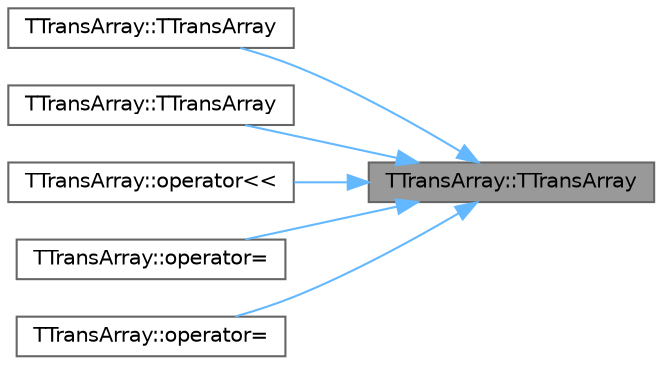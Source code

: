 digraph "TTransArray::TTransArray"
{
 // INTERACTIVE_SVG=YES
 // LATEX_PDF_SIZE
  bgcolor="transparent";
  edge [fontname=Helvetica,fontsize=10,labelfontname=Helvetica,labelfontsize=10];
  node [fontname=Helvetica,fontsize=10,shape=box,height=0.2,width=0.4];
  rankdir="RL";
  Node1 [id="Node000001",label="TTransArray::TTransArray",height=0.2,width=0.4,color="gray40", fillcolor="grey60", style="filled", fontcolor="black",tooltip=" "];
  Node1 -> Node2 [id="edge1_Node000001_Node000002",dir="back",color="steelblue1",style="solid",tooltip=" "];
  Node2 [id="Node000002",label="TTransArray::TTransArray",height=0.2,width=0.4,color="grey40", fillcolor="white", style="filled",URL="$df/d41/classTTransArray.html#a6d20b69d2366fb721ac797f53027cda7",tooltip=" "];
  Node1 -> Node3 [id="edge2_Node000001_Node000003",dir="back",color="steelblue1",style="solid",tooltip=" "];
  Node3 [id="Node000003",label="TTransArray::TTransArray",height=0.2,width=0.4,color="grey40", fillcolor="white", style="filled",URL="$df/d41/classTTransArray.html#a5327f4e4a07cc2134a9f0a14b617c329",tooltip=" "];
  Node1 -> Node4 [id="edge3_Node000001_Node000004",dir="back",color="steelblue1",style="solid",tooltip=" "];
  Node4 [id="Node000004",label="TTransArray::operator\<\<",height=0.2,width=0.4,color="grey40", fillcolor="white", style="filled",URL="$df/d41/classTTransArray.html#afa562b27945b58cba8efa6a41cb29f55",tooltip=" "];
  Node1 -> Node5 [id="edge4_Node000001_Node000005",dir="back",color="steelblue1",style="solid",tooltip=" "];
  Node5 [id="Node000005",label="TTransArray::operator=",height=0.2,width=0.4,color="grey40", fillcolor="white", style="filled",URL="$df/d41/classTTransArray.html#a00d0c4c50de15736e9c45989fd5fa377",tooltip=" "];
  Node1 -> Node6 [id="edge5_Node000001_Node000006",dir="back",color="steelblue1",style="solid",tooltip=" "];
  Node6 [id="Node000006",label="TTransArray::operator=",height=0.2,width=0.4,color="grey40", fillcolor="white", style="filled",URL="$df/d41/classTTransArray.html#ae3c18855ef260e03300cfbd463a11be1",tooltip=" "];
}
